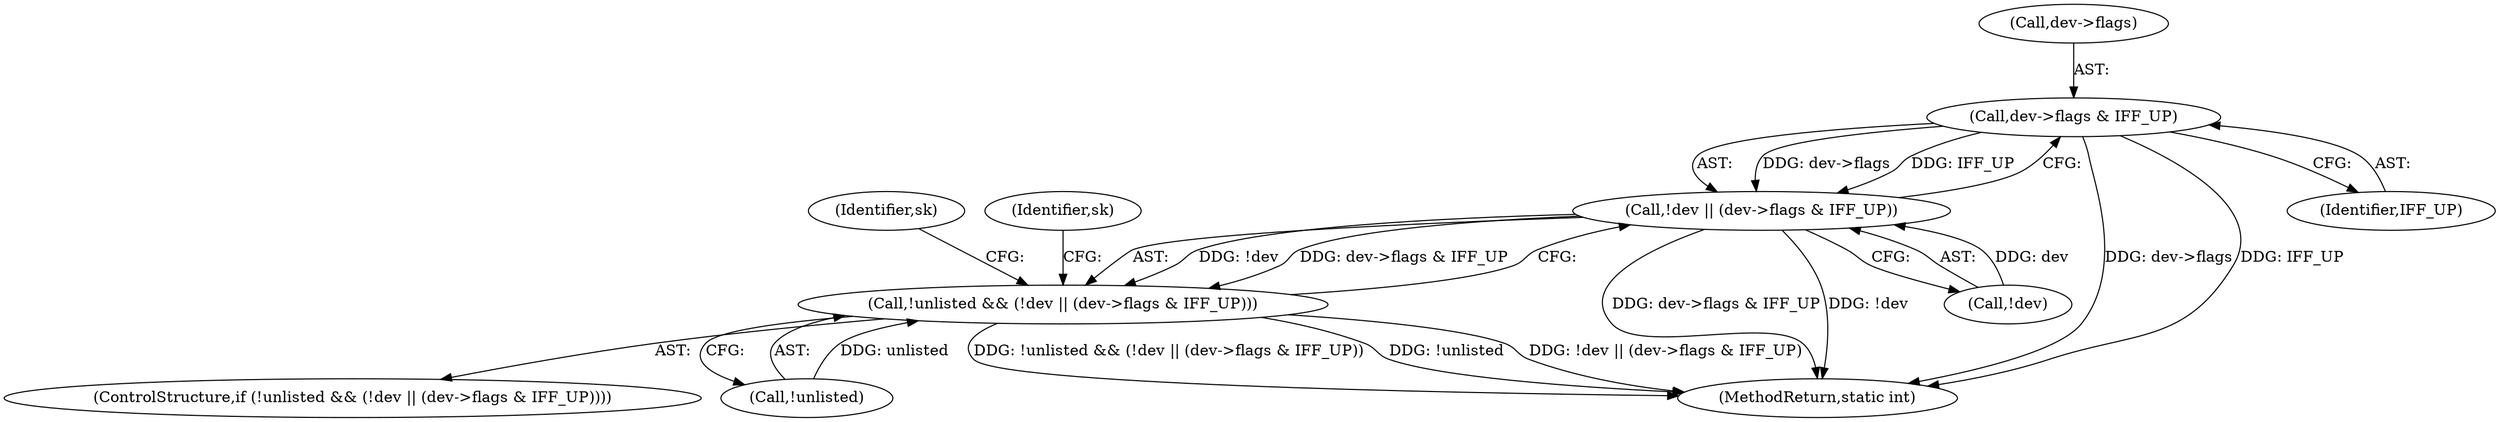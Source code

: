 digraph "0_linux_4971613c1639d8e5f102c4e797c3bf8f83a5a69e@pointer" {
"1000310" [label="(Call,dev->flags & IFF_UP)"];
"1000307" [label="(Call,!dev || (dev->flags & IFF_UP))"];
"1000304" [label="(Call,!unlisted && (!dev || (dev->flags & IFF_UP)))"];
"1000343" [label="(MethodReturn,static int)"];
"1000303" [label="(ControlStructure,if (!unlisted && (!dev || (dev->flags & IFF_UP))))"];
"1000314" [label="(Identifier,IFF_UP)"];
"1000304" [label="(Call,!unlisted && (!dev || (dev->flags & IFF_UP)))"];
"1000317" [label="(Identifier,sk)"];
"1000308" [label="(Call,!dev)"];
"1000305" [label="(Call,!unlisted)"];
"1000307" [label="(Call,!dev || (dev->flags & IFF_UP))"];
"1000322" [label="(Identifier,sk)"];
"1000311" [label="(Call,dev->flags)"];
"1000310" [label="(Call,dev->flags & IFF_UP)"];
"1000310" -> "1000307"  [label="AST: "];
"1000310" -> "1000314"  [label="CFG: "];
"1000311" -> "1000310"  [label="AST: "];
"1000314" -> "1000310"  [label="AST: "];
"1000307" -> "1000310"  [label="CFG: "];
"1000310" -> "1000343"  [label="DDG: dev->flags"];
"1000310" -> "1000343"  [label="DDG: IFF_UP"];
"1000310" -> "1000307"  [label="DDG: dev->flags"];
"1000310" -> "1000307"  [label="DDG: IFF_UP"];
"1000307" -> "1000304"  [label="AST: "];
"1000307" -> "1000308"  [label="CFG: "];
"1000308" -> "1000307"  [label="AST: "];
"1000304" -> "1000307"  [label="CFG: "];
"1000307" -> "1000343"  [label="DDG: dev->flags & IFF_UP"];
"1000307" -> "1000343"  [label="DDG: !dev"];
"1000307" -> "1000304"  [label="DDG: !dev"];
"1000307" -> "1000304"  [label="DDG: dev->flags & IFF_UP"];
"1000308" -> "1000307"  [label="DDG: dev"];
"1000304" -> "1000303"  [label="AST: "];
"1000304" -> "1000305"  [label="CFG: "];
"1000305" -> "1000304"  [label="AST: "];
"1000317" -> "1000304"  [label="CFG: "];
"1000322" -> "1000304"  [label="CFG: "];
"1000304" -> "1000343"  [label="DDG: !unlisted && (!dev || (dev->flags & IFF_UP))"];
"1000304" -> "1000343"  [label="DDG: !unlisted"];
"1000304" -> "1000343"  [label="DDG: !dev || (dev->flags & IFF_UP)"];
"1000305" -> "1000304"  [label="DDG: unlisted"];
}
